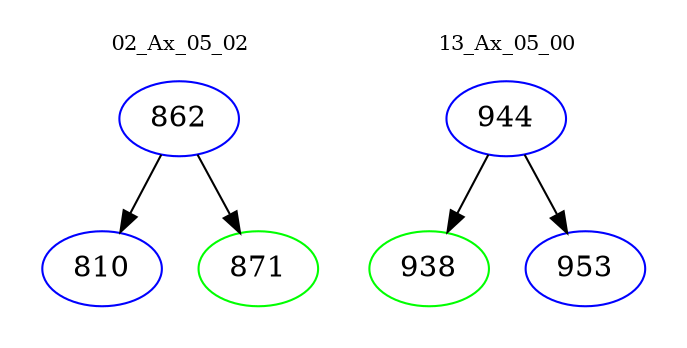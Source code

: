 digraph{
subgraph cluster_0 {
color = white
label = "02_Ax_05_02";
fontsize=10;
T0_862 [label="862", color="blue"]
T0_862 -> T0_810 [color="black"]
T0_810 [label="810", color="blue"]
T0_862 -> T0_871 [color="black"]
T0_871 [label="871", color="green"]
}
subgraph cluster_1 {
color = white
label = "13_Ax_05_00";
fontsize=10;
T1_944 [label="944", color="blue"]
T1_944 -> T1_938 [color="black"]
T1_938 [label="938", color="green"]
T1_944 -> T1_953 [color="black"]
T1_953 [label="953", color="blue"]
}
}
